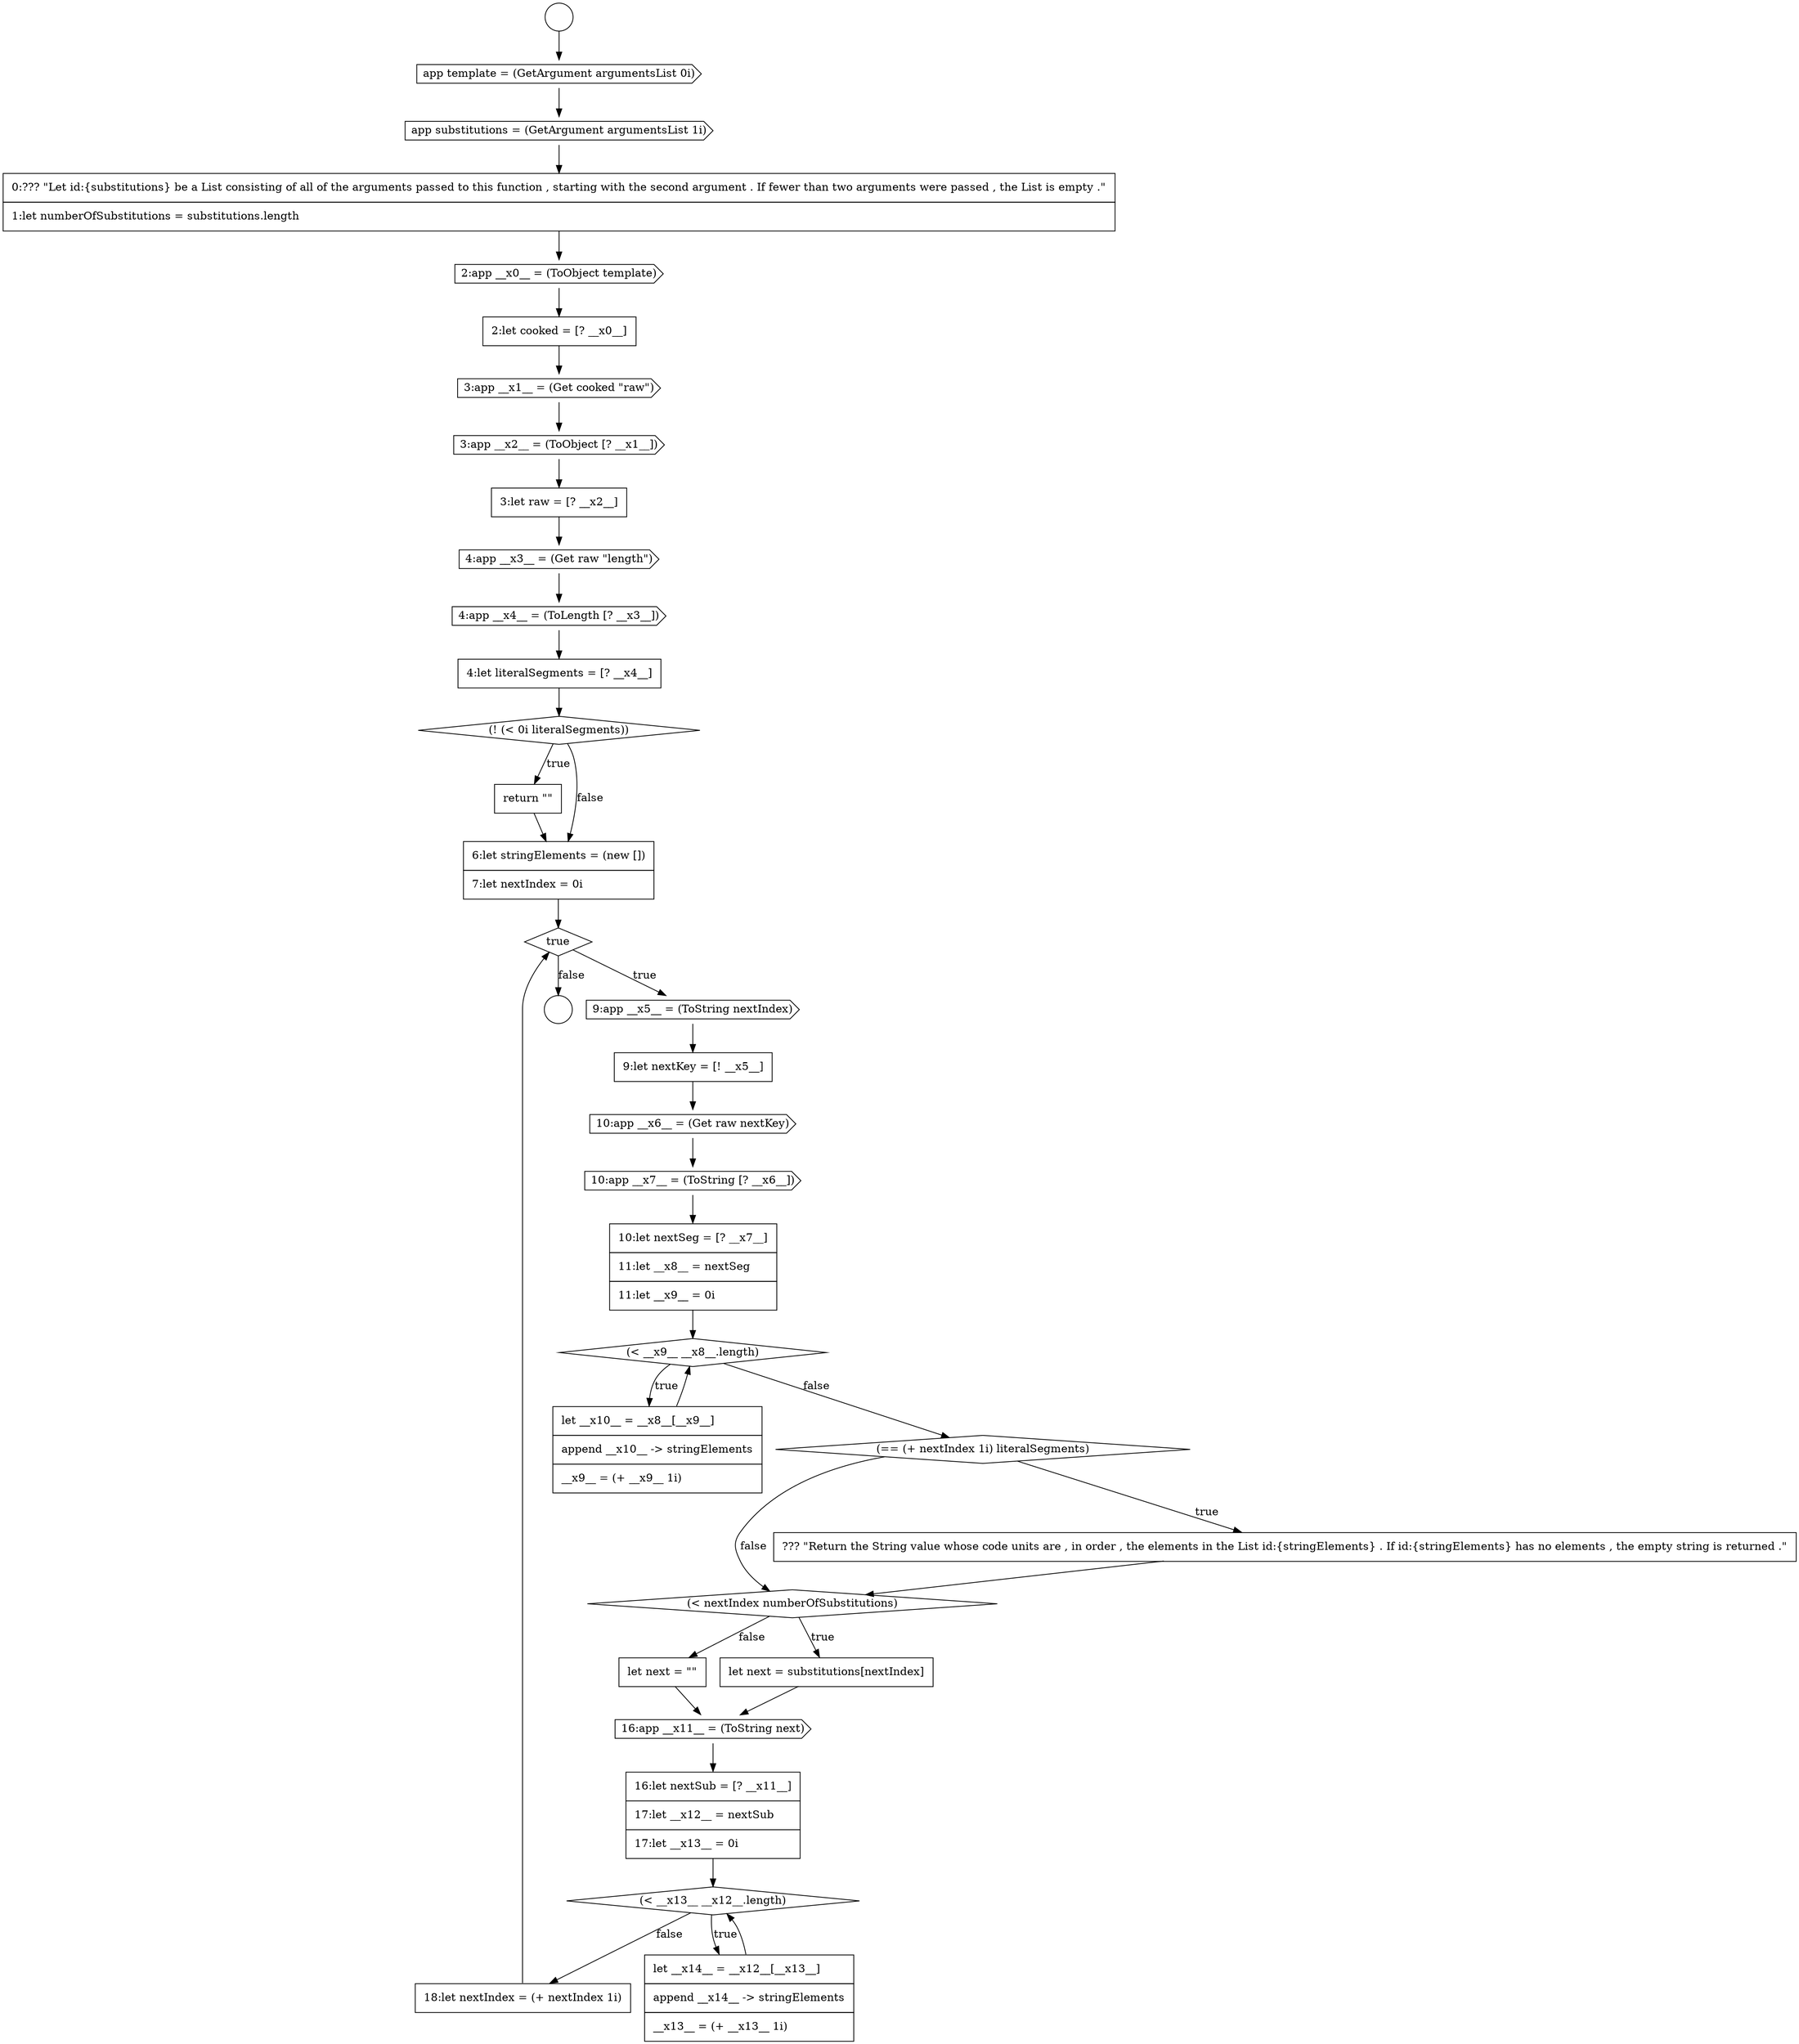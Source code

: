 digraph {
  node12221 [shape=circle label=" " color="black" fillcolor="white" style=filled]
  node12244 [shape=none, margin=0, label=<<font color="black">
    <table border="0" cellborder="1" cellspacing="0" cellpadding="10">
      <tr><td align="left">let __x10__ = __x8__[__x9__]</td></tr>
      <tr><td align="left">append __x10__ -&gt; stringElements</td></tr>
      <tr><td align="left">__x9__ = (+ __x9__ 1i)</td></tr>
    </table>
  </font>> color="black" fillcolor="white" style=filled]
  node12225 [shape=none, margin=0, label=<<font color="black">
    <table border="0" cellborder="1" cellspacing="0" cellpadding="10">
      <tr><td align="left">0:??? &quot;Let id:{substitutions} be a List consisting of all of the arguments passed to this function , starting with the second argument . If fewer than two arguments were passed , the List is empty .&quot;</td></tr>
      <tr><td align="left">1:let numberOfSubstitutions = substitutions.length</td></tr>
    </table>
  </font>> color="black" fillcolor="white" style=filled]
  node12254 [shape=none, margin=0, label=<<font color="black">
    <table border="0" cellborder="1" cellspacing="0" cellpadding="10">
      <tr><td align="left">18:let nextIndex = (+ nextIndex 1i)</td></tr>
    </table>
  </font>> color="black" fillcolor="white" style=filled]
  node12229 [shape=cds, label=<<font color="black">3:app __x2__ = (ToObject [? __x1__])</font>> color="black" fillcolor="white" style=filled]
  node12232 [shape=cds, label=<<font color="black">4:app __x4__ = (ToLength [? __x3__])</font>> color="black" fillcolor="white" style=filled]
  node12247 [shape=diamond, label=<<font color="black">(&lt; nextIndex numberOfSubstitutions)</font>> color="black" fillcolor="white" style=filled]
  node12228 [shape=cds, label=<<font color="black">3:app __x1__ = (Get cooked &quot;raw&quot;)</font>> color="black" fillcolor="white" style=filled]
  node12243 [shape=diamond, label=<<font color="black">(&lt; __x9__ __x8__.length)</font>> color="black" fillcolor="white" style=filled]
  node12223 [shape=cds, label=<<font color="black">app template = (GetArgument argumentsList 0i)</font>> color="black" fillcolor="white" style=filled]
  node12250 [shape=cds, label=<<font color="black">16:app __x11__ = (ToString next)</font>> color="black" fillcolor="white" style=filled]
  node12231 [shape=cds, label=<<font color="black">4:app __x3__ = (Get raw &quot;length&quot;)</font>> color="black" fillcolor="white" style=filled]
  node12242 [shape=none, margin=0, label=<<font color="black">
    <table border="0" cellborder="1" cellspacing="0" cellpadding="10">
      <tr><td align="left">10:let nextSeg = [? __x7__]</td></tr>
      <tr><td align="left">11:let __x8__ = nextSeg</td></tr>
      <tr><td align="left">11:let __x9__ = 0i</td></tr>
    </table>
  </font>> color="black" fillcolor="white" style=filled]
  node12227 [shape=none, margin=0, label=<<font color="black">
    <table border="0" cellborder="1" cellspacing="0" cellpadding="10">
      <tr><td align="left">2:let cooked = [? __x0__]</td></tr>
    </table>
  </font>> color="black" fillcolor="white" style=filled]
  node12241 [shape=cds, label=<<font color="black">10:app __x7__ = (ToString [? __x6__])</font>> color="black" fillcolor="white" style=filled]
  node12226 [shape=cds, label=<<font color="black">2:app __x0__ = (ToObject template)</font>> color="black" fillcolor="white" style=filled]
  node12245 [shape=diamond, label=<<font color="black">(== (+ nextIndex 1i) literalSegments)</font>> color="black" fillcolor="white" style=filled]
  node12230 [shape=none, margin=0, label=<<font color="black">
    <table border="0" cellborder="1" cellspacing="0" cellpadding="10">
      <tr><td align="left">3:let raw = [? __x2__]</td></tr>
    </table>
  </font>> color="black" fillcolor="white" style=filled]
  node12240 [shape=cds, label=<<font color="black">10:app __x6__ = (Get raw nextKey)</font>> color="black" fillcolor="white" style=filled]
  node12235 [shape=none, margin=0, label=<<font color="black">
    <table border="0" cellborder="1" cellspacing="0" cellpadding="10">
      <tr><td align="left">return &quot;&quot;</td></tr>
    </table>
  </font>> color="black" fillcolor="white" style=filled]
  node12237 [shape=diamond, label=<<font color="black">true</font>> color="black" fillcolor="white" style=filled]
  node12236 [shape=none, margin=0, label=<<font color="black">
    <table border="0" cellborder="1" cellspacing="0" cellpadding="10">
      <tr><td align="left">6:let stringElements = (new [])</td></tr>
      <tr><td align="left">7:let nextIndex = 0i</td></tr>
    </table>
  </font>> color="black" fillcolor="white" style=filled]
  node12249 [shape=none, margin=0, label=<<font color="black">
    <table border="0" cellborder="1" cellspacing="0" cellpadding="10">
      <tr><td align="left">let next = &quot;&quot;</td></tr>
    </table>
  </font>> color="black" fillcolor="white" style=filled]
  node12222 [shape=circle label=" " color="black" fillcolor="white" style=filled]
  node12238 [shape=cds, label=<<font color="black">9:app __x5__ = (ToString nextIndex)</font>> color="black" fillcolor="white" style=filled]
  node12233 [shape=none, margin=0, label=<<font color="black">
    <table border="0" cellborder="1" cellspacing="0" cellpadding="10">
      <tr><td align="left">4:let literalSegments = [? __x4__]</td></tr>
    </table>
  </font>> color="black" fillcolor="white" style=filled]
  node12246 [shape=none, margin=0, label=<<font color="black">
    <table border="0" cellborder="1" cellspacing="0" cellpadding="10">
      <tr><td align="left">??? &quot;Return the String value whose code units are , in order , the elements in the List id:{stringElements} . If id:{stringElements} has no elements , the empty string is returned .&quot;</td></tr>
    </table>
  </font>> color="black" fillcolor="white" style=filled]
  node12248 [shape=none, margin=0, label=<<font color="black">
    <table border="0" cellborder="1" cellspacing="0" cellpadding="10">
      <tr><td align="left">let next = substitutions[nextIndex]</td></tr>
    </table>
  </font>> color="black" fillcolor="white" style=filled]
  node12224 [shape=cds, label=<<font color="black">app substitutions = (GetArgument argumentsList 1i)</font>> color="black" fillcolor="white" style=filled]
  node12251 [shape=none, margin=0, label=<<font color="black">
    <table border="0" cellborder="1" cellspacing="0" cellpadding="10">
      <tr><td align="left">16:let nextSub = [? __x11__]</td></tr>
      <tr><td align="left">17:let __x12__ = nextSub</td></tr>
      <tr><td align="left">17:let __x13__ = 0i</td></tr>
    </table>
  </font>> color="black" fillcolor="white" style=filled]
  node12239 [shape=none, margin=0, label=<<font color="black">
    <table border="0" cellborder="1" cellspacing="0" cellpadding="10">
      <tr><td align="left">9:let nextKey = [! __x5__]</td></tr>
    </table>
  </font>> color="black" fillcolor="white" style=filled]
  node12234 [shape=diamond, label=<<font color="black">(! (&lt; 0i literalSegments))</font>> color="black" fillcolor="white" style=filled]
  node12252 [shape=diamond, label=<<font color="black">(&lt; __x13__ __x12__.length)</font>> color="black" fillcolor="white" style=filled]
  node12253 [shape=none, margin=0, label=<<font color="black">
    <table border="0" cellborder="1" cellspacing="0" cellpadding="10">
      <tr><td align="left">let __x14__ = __x12__[__x13__]</td></tr>
      <tr><td align="left">append __x14__ -&gt; stringElements</td></tr>
      <tr><td align="left">__x13__ = (+ __x13__ 1i)</td></tr>
    </table>
  </font>> color="black" fillcolor="white" style=filled]
  node12227 -> node12228 [ color="black"]
  node12245 -> node12246 [label=<<font color="black">true</font>> color="black"]
  node12245 -> node12247 [label=<<font color="black">false</font>> color="black"]
  node12232 -> node12233 [ color="black"]
  node12239 -> node12240 [ color="black"]
  node12225 -> node12226 [ color="black"]
  node12244 -> node12243 [ color="black"]
  node12240 -> node12241 [ color="black"]
  node12224 -> node12225 [ color="black"]
  node12252 -> node12253 [label=<<font color="black">true</font>> color="black"]
  node12252 -> node12254 [label=<<font color="black">false</font>> color="black"]
  node12242 -> node12243 [ color="black"]
  node12254 -> node12237 [ color="black"]
  node12231 -> node12232 [ color="black"]
  node12250 -> node12251 [ color="black"]
  node12248 -> node12250 [ color="black"]
  node12235 -> node12236 [ color="black"]
  node12221 -> node12223 [ color="black"]
  node12236 -> node12237 [ color="black"]
  node12249 -> node12250 [ color="black"]
  node12230 -> node12231 [ color="black"]
  node12229 -> node12230 [ color="black"]
  node12241 -> node12242 [ color="black"]
  node12223 -> node12224 [ color="black"]
  node12226 -> node12227 [ color="black"]
  node12246 -> node12247 [ color="black"]
  node12234 -> node12235 [label=<<font color="black">true</font>> color="black"]
  node12234 -> node12236 [label=<<font color="black">false</font>> color="black"]
  node12243 -> node12244 [label=<<font color="black">true</font>> color="black"]
  node12243 -> node12245 [label=<<font color="black">false</font>> color="black"]
  node12237 -> node12238 [label=<<font color="black">true</font>> color="black"]
  node12237 -> node12222 [label=<<font color="black">false</font>> color="black"]
  node12247 -> node12248 [label=<<font color="black">true</font>> color="black"]
  node12247 -> node12249 [label=<<font color="black">false</font>> color="black"]
  node12233 -> node12234 [ color="black"]
  node12251 -> node12252 [ color="black"]
  node12228 -> node12229 [ color="black"]
  node12253 -> node12252 [ color="black"]
  node12238 -> node12239 [ color="black"]
}
